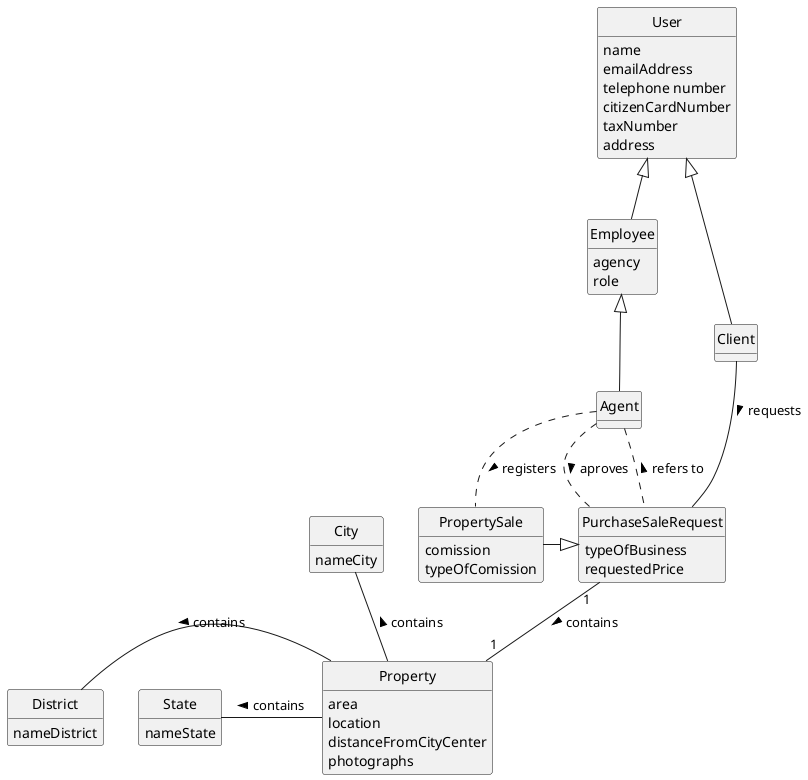@startuml
skinparam monochrome true
skinparam packageStyle rectangle
skinparam shadowing false

'left to right direction

skinparam classAttributeIconSize 0

hide circle
hide methods

'title Domain Model

'class Platform {
'  -description
'}

class User {
name
emailAddress
telephone number
citizenCardNumber
taxNumber
address
}

class Employee {
agency
role
}


class Agent {

}

class PropertySale {
comission
typeOfComission
}

class PurchaseSaleRequest {
typeOfBusiness
requestedPrice
}

class Client {

}

class Property {
area
location
distanceFromCityCenter
photographs
}

class State {
nameState
}

class District {
nameDistrict
}

class City {
nameCity
}


User <|-- Client
User <|-- Employee

Client -- PurchaseSaleRequest : requests >

Employee <|--down  Agent

Agent .. PropertySale : registers >
Agent .. PurchaseSaleRequest : aproves >
PurchaseSaleRequest ..up Agent : refers to >

PurchaseSaleRequest "1" -- "1" Property : contains >

Property --left State : contains >
Property --left District : contains >
City -- Property : contains <

PurchaseSaleRequest <|--left PropertySale
@enduml